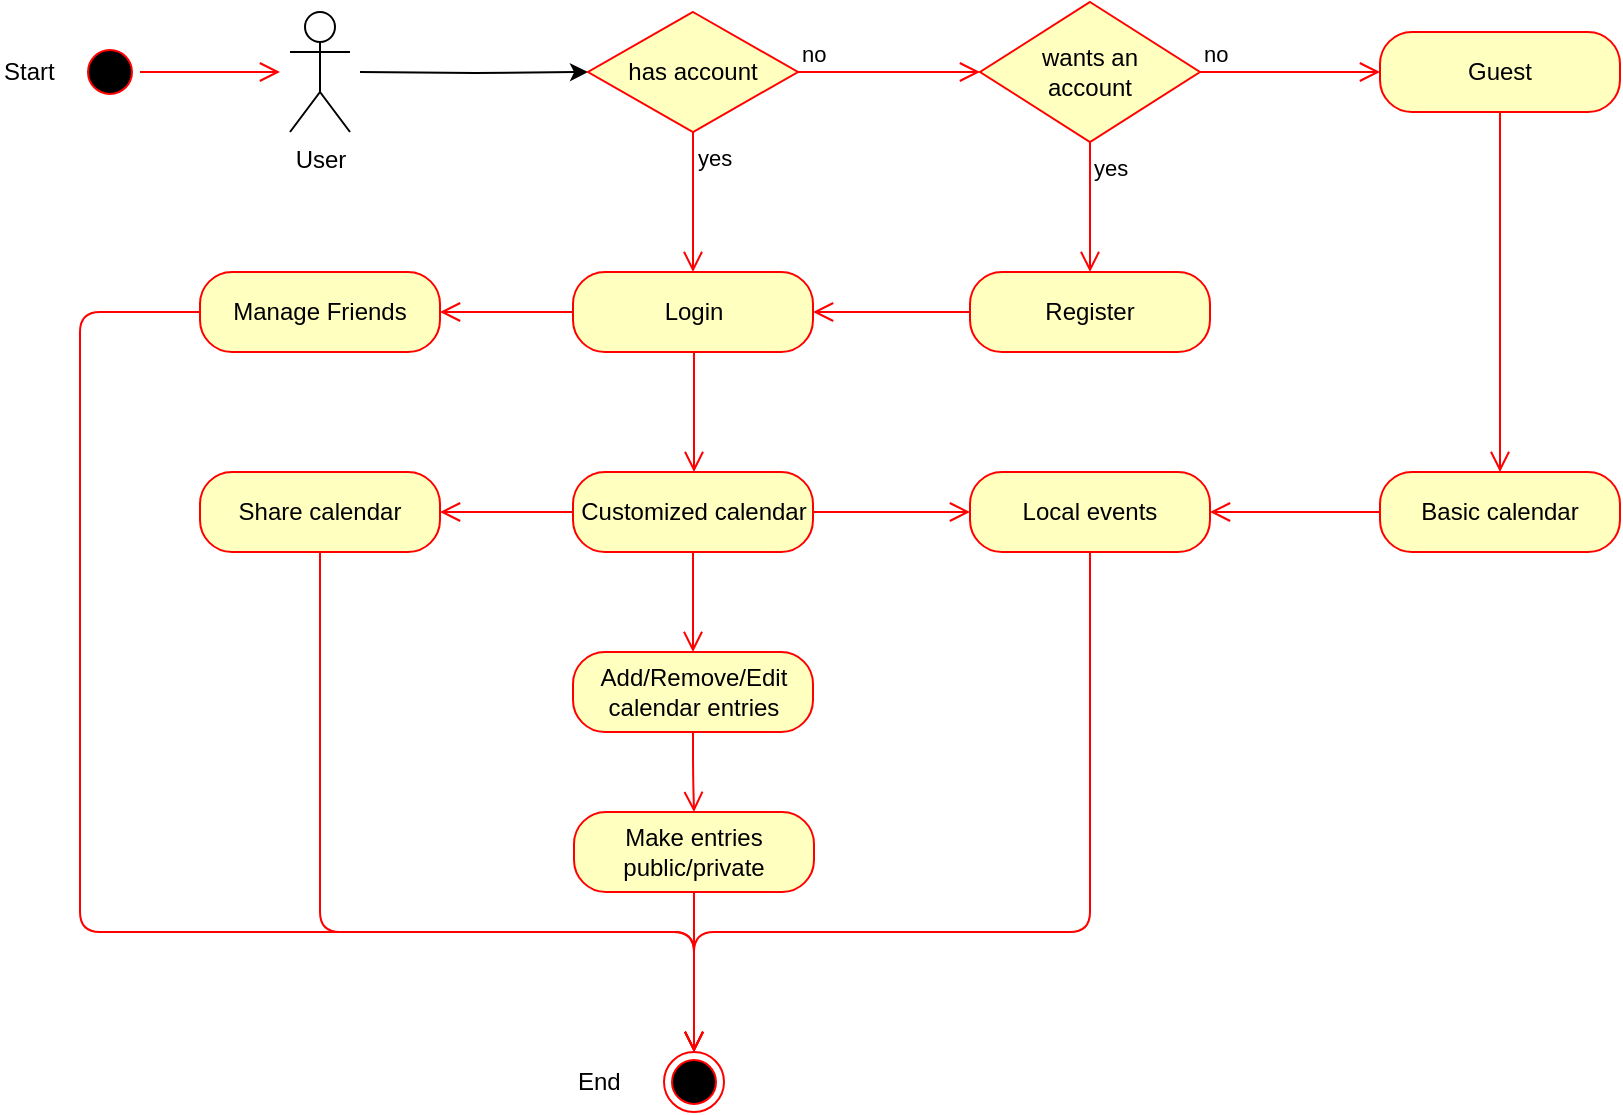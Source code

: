 <mxfile version="10.6.3" type="device"><diagram id="MbNc04xVV00oam4-A3kT" name="Page-1"><mxGraphModel dx="1394" dy="715" grid="1" gridSize="10" guides="1" tooltips="1" connect="1" arrows="1" fold="1" page="1" pageScale="1" pageWidth="850" pageHeight="1100" math="0" shadow="0"><root><mxCell id="0"/><mxCell id="1" parent="0"/><mxCell id="FyTKPVIPy7t1Fi5JLz04-14" value="" style="edgeStyle=orthogonalEdgeStyle;rounded=0;orthogonalLoop=1;jettySize=auto;html=1;entryX=0;entryY=0.5;entryDx=0;entryDy=0;" parent="1" target="FyTKPVIPy7t1Fi5JLz04-6" edge="1"><mxGeometry relative="1" as="geometry"><mxPoint x="142.5" y="160" as="targetPoint"/><mxPoint x="200" y="60" as="sourcePoint"/></mxGeometry></mxCell><mxCell id="FyTKPVIPy7t1Fi5JLz04-1" value="User" style="shape=umlActor;verticalLabelPosition=bottom;labelBackgroundColor=#ffffff;verticalAlign=top;html=1;" parent="1" vertex="1"><mxGeometry x="165" y="30" width="30" height="60" as="geometry"/></mxCell><mxCell id="FyTKPVIPy7t1Fi5JLz04-2" value="Login" style="rounded=1;whiteSpace=wrap;html=1;arcSize=40;fontColor=#000000;fillColor=#ffffc0;strokeColor=#ff0000;" parent="1" vertex="1"><mxGeometry x="306.5" y="160" width="120" height="40" as="geometry"/></mxCell><mxCell id="FyTKPVIPy7t1Fi5JLz04-4" value="Register" style="rounded=1;whiteSpace=wrap;html=1;arcSize=40;fontColor=#000000;fillColor=#ffffc0;strokeColor=#ff0000;" parent="1" vertex="1"><mxGeometry x="505" y="160" width="120" height="40" as="geometry"/></mxCell><mxCell id="FyTKPVIPy7t1Fi5JLz04-6" value="has account" style="rhombus;whiteSpace=wrap;html=1;fillColor=#ffffc0;strokeColor=#ff0000;" parent="1" vertex="1"><mxGeometry x="314" y="30" width="105" height="60" as="geometry"/></mxCell><mxCell id="FyTKPVIPy7t1Fi5JLz04-7" value="no" style="edgeStyle=orthogonalEdgeStyle;html=1;align=left;verticalAlign=bottom;endArrow=open;endSize=8;strokeColor=#ff0000;entryX=0;entryY=0.5;entryDx=0;entryDy=0;" parent="1" source="FyTKPVIPy7t1Fi5JLz04-6" target="FyTKPVIPy7t1Fi5JLz04-17" edge="1"><mxGeometry x="-1" relative="1" as="geometry"><mxPoint x="400" y="90" as="targetPoint"/></mxGeometry></mxCell><mxCell id="FyTKPVIPy7t1Fi5JLz04-8" value="yes" style="edgeStyle=orthogonalEdgeStyle;html=1;align=left;verticalAlign=top;endArrow=open;endSize=8;strokeColor=#ff0000;" parent="1" source="FyTKPVIPy7t1Fi5JLz04-6" target="FyTKPVIPy7t1Fi5JLz04-2" edge="1"><mxGeometry x="-1" relative="1" as="geometry"><mxPoint x="75" y="390" as="targetPoint"/></mxGeometry></mxCell><mxCell id="FyTKPVIPy7t1Fi5JLz04-16" value="" style="edgeStyle=orthogonalEdgeStyle;html=1;verticalAlign=bottom;endArrow=open;endSize=8;strokeColor=#ff0000;exitX=0;exitY=0.5;exitDx=0;exitDy=0;entryX=1;entryY=0.5;entryDx=0;entryDy=0;" parent="1" source="FyTKPVIPy7t1Fi5JLz04-4" target="FyTKPVIPy7t1Fi5JLz04-2" edge="1"><mxGeometry relative="1" as="geometry"><mxPoint x="300" y="210" as="targetPoint"/><mxPoint x="58" y="80" as="sourcePoint"/></mxGeometry></mxCell><mxCell id="FyTKPVIPy7t1Fi5JLz04-17" value="wants an&lt;br&gt;account" style="rhombus;whiteSpace=wrap;html=1;fillColor=#ffffc0;strokeColor=#ff0000;" parent="1" vertex="1"><mxGeometry x="510" y="25" width="110" height="70" as="geometry"/></mxCell><mxCell id="FyTKPVIPy7t1Fi5JLz04-19" value="yes" style="edgeStyle=orthogonalEdgeStyle;html=1;align=left;verticalAlign=top;endArrow=open;endSize=8;strokeColor=#ff0000;entryX=0.5;entryY=0;entryDx=0;entryDy=0;" parent="1" source="FyTKPVIPy7t1Fi5JLz04-17" target="FyTKPVIPy7t1Fi5JLz04-4" edge="1"><mxGeometry x="-1" relative="1" as="geometry"><mxPoint x="70" y="480" as="targetPoint"/></mxGeometry></mxCell><mxCell id="FyTKPVIPy7t1Fi5JLz04-22" value="Guest" style="rounded=1;whiteSpace=wrap;html=1;arcSize=40;fontColor=#000000;fillColor=#ffffc0;strokeColor=#ff0000;" parent="1" vertex="1"><mxGeometry x="710" y="40" width="120" height="40" as="geometry"/></mxCell><mxCell id="FyTKPVIPy7t1Fi5JLz04-54" value="Customized calendar" style="rounded=1;whiteSpace=wrap;html=1;arcSize=40;fontColor=#000000;fillColor=#ffffc0;strokeColor=#ff0000;" parent="1" vertex="1"><mxGeometry x="306.5" y="260" width="120" height="40" as="geometry"/></mxCell><mxCell id="FyTKPVIPy7t1Fi5JLz04-55" value="" style="edgeStyle=orthogonalEdgeStyle;html=1;verticalAlign=bottom;endArrow=open;endSize=8;strokeColor=#ff0000;entryX=0;entryY=0.5;entryDx=0;entryDy=0;" parent="1" source="FyTKPVIPy7t1Fi5JLz04-54" target="FyTKPVIPy7t1Fi5JLz04-64" edge="1"><mxGeometry relative="1" as="geometry"><mxPoint x="425" y="570" as="targetPoint"/></mxGeometry></mxCell><mxCell id="FyTKPVIPy7t1Fi5JLz04-57" value="" style="edgeStyle=orthogonalEdgeStyle;html=1;verticalAlign=bottom;endArrow=open;endSize=8;strokeColor=#ff0000;exitX=0.5;exitY=1;exitDx=0;exitDy=0;entryX=0.5;entryY=0;entryDx=0;entryDy=0;" parent="1" source="FyTKPVIPy7t1Fi5JLz04-22" target="FyTKPVIPy7t1Fi5JLz04-58" edge="1"><mxGeometry relative="1" as="geometry"><mxPoint x="550" y="440" as="targetPoint"/><mxPoint x="480" y="530" as="sourcePoint"/></mxGeometry></mxCell><mxCell id="FyTKPVIPy7t1Fi5JLz04-58" value="Basic calendar" style="rounded=1;whiteSpace=wrap;html=1;arcSize=40;fontColor=#000000;fillColor=#ffffc0;strokeColor=#ff0000;" parent="1" vertex="1"><mxGeometry x="710" y="260" width="120" height="40" as="geometry"/></mxCell><mxCell id="FyTKPVIPy7t1Fi5JLz04-59" value="" style="edgeStyle=orthogonalEdgeStyle;html=1;verticalAlign=bottom;endArrow=open;endSize=8;strokeColor=#ff0000;entryX=1;entryY=0.5;entryDx=0;entryDy=0;" parent="1" source="FyTKPVIPy7t1Fi5JLz04-58" target="FyTKPVIPy7t1Fi5JLz04-64" edge="1"><mxGeometry relative="1" as="geometry"><mxPoint x="570" y="590" as="targetPoint"/></mxGeometry></mxCell><mxCell id="FyTKPVIPy7t1Fi5JLz04-64" value="Local events" style="rounded=1;whiteSpace=wrap;html=1;arcSize=40;fontColor=#000000;fillColor=#ffffc0;strokeColor=#ff0000;" parent="1" vertex="1"><mxGeometry x="505" y="260" width="120" height="40" as="geometry"/></mxCell><mxCell id="FyTKPVIPy7t1Fi5JLz04-68" value="Manage Friends" style="rounded=1;whiteSpace=wrap;html=1;arcSize=40;fontColor=#000000;fillColor=#ffffc0;strokeColor=#ff0000;" parent="1" vertex="1"><mxGeometry x="120" y="160" width="120" height="40" as="geometry"/></mxCell><mxCell id="FyTKPVIPy7t1Fi5JLz04-73" value="" style="edgeStyle=orthogonalEdgeStyle;html=1;verticalAlign=bottom;endArrow=open;endSize=8;strokeColor=#ff0000;entryX=1;entryY=0.5;entryDx=0;entryDy=0;exitX=0;exitY=0.5;exitDx=0;exitDy=0;" parent="1" source="FyTKPVIPy7t1Fi5JLz04-2" target="FyTKPVIPy7t1Fi5JLz04-68" edge="1"><mxGeometry relative="1" as="geometry"><mxPoint x="160" y="375" as="targetPoint"/><mxPoint x="185" y="305" as="sourcePoint"/></mxGeometry></mxCell><mxCell id="FyTKPVIPy7t1Fi5JLz04-76" value="" style="edgeStyle=orthogonalEdgeStyle;html=1;verticalAlign=bottom;endArrow=open;endSize=8;strokeColor=#ff0000;exitX=0;exitY=0.5;exitDx=0;exitDy=0;" parent="1" source="FyTKPVIPy7t1Fi5JLz04-54" target="FyTKPVIPy7t1Fi5JLz04-77" edge="1"><mxGeometry relative="1" as="geometry"><mxPoint x="460" y="750" as="targetPoint"/><mxPoint x="460" y="690" as="sourcePoint"/></mxGeometry></mxCell><mxCell id="FyTKPVIPy7t1Fi5JLz04-77" value="Share calendar" style="rounded=1;whiteSpace=wrap;html=1;arcSize=40;fontColor=#000000;fillColor=#ffffc0;strokeColor=#ff0000;" parent="1" vertex="1"><mxGeometry x="120" y="260" width="120" height="40" as="geometry"/></mxCell><mxCell id="Ag496lviTfr1Iy5vaGjE-6" value="no" style="edgeStyle=orthogonalEdgeStyle;html=1;align=left;verticalAlign=bottom;endArrow=open;endSize=8;strokeColor=#ff0000;exitX=1;exitY=0.5;exitDx=0;exitDy=0;entryX=0;entryY=0.5;entryDx=0;entryDy=0;" parent="1" source="FyTKPVIPy7t1Fi5JLz04-17" target="FyTKPVIPy7t1Fi5JLz04-22" edge="1"><mxGeometry x="-1" relative="1" as="geometry"><mxPoint x="540" y="150" as="targetPoint"/><mxPoint x="482.5" y="59" as="sourcePoint"/><Array as="points"/></mxGeometry></mxCell><mxCell id="Ag496lviTfr1Iy5vaGjE-10" value="Add/Remove/Edit&lt;br&gt;calendar entries&lt;br&gt;" style="rounded=1;whiteSpace=wrap;html=1;arcSize=40;fontColor=#000000;fillColor=#ffffc0;strokeColor=#ff0000;" parent="1" vertex="1"><mxGeometry x="306.5" y="350" width="120" height="40" as="geometry"/></mxCell><mxCell id="Ag496lviTfr1Iy5vaGjE-12" value="Make entries&lt;br&gt;public/private&lt;br&gt;" style="rounded=1;whiteSpace=wrap;html=1;arcSize=40;fontColor=#000000;fillColor=#ffffc0;strokeColor=#ff0000;" parent="1" vertex="1"><mxGeometry x="307" y="430" width="120" height="40" as="geometry"/></mxCell><mxCell id="Ag496lviTfr1Iy5vaGjE-19" value="" style="edgeStyle=orthogonalEdgeStyle;html=1;verticalAlign=bottom;endArrow=open;endSize=8;strokeColor=#ff0000;exitX=0.5;exitY=1;exitDx=0;exitDy=0;" parent="1" source="FyTKPVIPy7t1Fi5JLz04-54" target="Ag496lviTfr1Iy5vaGjE-10" edge="1"><mxGeometry relative="1" as="geometry"><mxPoint x="175" y="480" as="targetPoint"/><mxPoint x="175" y="420" as="sourcePoint"/></mxGeometry></mxCell><mxCell id="Ag496lviTfr1Iy5vaGjE-20" value="" style="edgeStyle=orthogonalEdgeStyle;html=1;verticalAlign=bottom;endArrow=open;endSize=8;strokeColor=#ff0000;entryX=0.5;entryY=0;entryDx=0;entryDy=0;exitX=0.5;exitY=1;exitDx=0;exitDy=0;" parent="1" source="Ag496lviTfr1Iy5vaGjE-10" target="Ag496lviTfr1Iy5vaGjE-12" edge="1"><mxGeometry relative="1" as="geometry"><mxPoint x="377" y="380" as="targetPoint"/><mxPoint x="380" y="430" as="sourcePoint"/></mxGeometry></mxCell><mxCell id="rPsNkrcy66UeJ32XIDix-3" value="" style="ellipse;html=1;shape=startState;fillColor=#000000;strokeColor=#ff0000;" vertex="1" parent="1"><mxGeometry x="60" y="45" width="30" height="30" as="geometry"/></mxCell><mxCell id="rPsNkrcy66UeJ32XIDix-4" value="" style="edgeStyle=orthogonalEdgeStyle;html=1;verticalAlign=bottom;endArrow=open;endSize=8;strokeColor=#ff0000;exitX=1;exitY=0.5;exitDx=0;exitDy=0;" edge="1" source="rPsNkrcy66UeJ32XIDix-3" parent="1"><mxGeometry relative="1" as="geometry"><mxPoint x="160" y="60" as="targetPoint"/></mxGeometry></mxCell><mxCell id="rPsNkrcy66UeJ32XIDix-5" value="" style="ellipse;html=1;shape=endState;fillColor=#000000;strokeColor=#ff0000;" vertex="1" parent="1"><mxGeometry x="352" y="550" width="30" height="30" as="geometry"/></mxCell><mxCell id="rPsNkrcy66UeJ32XIDix-7" value="" style="edgeStyle=orthogonalEdgeStyle;html=1;align=left;verticalAlign=bottom;endArrow=open;endSize=8;strokeColor=#ff0000;entryX=0.5;entryY=0;entryDx=0;entryDy=0;exitX=0.5;exitY=1;exitDx=0;exitDy=0;" edge="1" parent="1" source="Ag496lviTfr1Iy5vaGjE-12" target="rPsNkrcy66UeJ32XIDix-5"><mxGeometry x="-1" relative="1" as="geometry"><mxPoint x="541" y="480" as="targetPoint"/><mxPoint x="450" y="480" as="sourcePoint"/></mxGeometry></mxCell><mxCell id="rPsNkrcy66UeJ32XIDix-9" value="" style="edgeStyle=orthogonalEdgeStyle;html=1;verticalAlign=bottom;endArrow=open;endSize=8;strokeColor=#ff0000;entryX=0.5;entryY=0;entryDx=0;entryDy=0;exitX=0.5;exitY=1;exitDx=0;exitDy=0;" edge="1" parent="1" source="FyTKPVIPy7t1Fi5JLz04-64" target="rPsNkrcy66UeJ32XIDix-5"><mxGeometry relative="1" as="geometry"><mxPoint x="522.5" y="420" as="targetPoint"/><mxPoint x="607.5" y="420" as="sourcePoint"/><Array as="points"><mxPoint x="565" y="490"/><mxPoint x="367" y="490"/></Array></mxGeometry></mxCell><mxCell id="rPsNkrcy66UeJ32XIDix-10" value="" style="edgeStyle=orthogonalEdgeStyle;html=1;verticalAlign=bottom;endArrow=open;endSize=8;strokeColor=#ff0000;exitX=0;exitY=0.5;exitDx=0;exitDy=0;" edge="1" parent="1" source="FyTKPVIPy7t1Fi5JLz04-68"><mxGeometry relative="1" as="geometry"><mxPoint x="367" y="550" as="targetPoint"/><mxPoint x="108.5" y="220" as="sourcePoint"/><Array as="points"><mxPoint x="60" y="180"/><mxPoint x="60" y="490"/><mxPoint x="367" y="490"/></Array></mxGeometry></mxCell><mxCell id="rPsNkrcy66UeJ32XIDix-13" value="" style="edgeStyle=orthogonalEdgeStyle;html=1;align=left;verticalAlign=top;endArrow=open;endSize=8;strokeColor=#ff0000;" edge="1" parent="1"><mxGeometry x="-1" relative="1" as="geometry"><mxPoint x="367" y="260" as="targetPoint"/><mxPoint x="367" y="200" as="sourcePoint"/><Array as="points"><mxPoint x="367" y="220"/><mxPoint x="367" y="220"/></Array></mxGeometry></mxCell><mxCell id="rPsNkrcy66UeJ32XIDix-15" value="" style="edgeStyle=orthogonalEdgeStyle;html=1;align=left;verticalAlign=top;endArrow=open;endSize=8;strokeColor=#ff0000;exitX=0.5;exitY=1;exitDx=0;exitDy=0;entryX=0.5;entryY=0;entryDx=0;entryDy=0;" edge="1" parent="1" source="FyTKPVIPy7t1Fi5JLz04-77" target="rPsNkrcy66UeJ32XIDix-5"><mxGeometry x="-1" relative="1" as="geometry"><mxPoint x="179" y="390" as="targetPoint"/><mxPoint x="179" y="320" as="sourcePoint"/><Array as="points"><mxPoint x="180" y="490"/><mxPoint x="367" y="490"/></Array></mxGeometry></mxCell><mxCell id="rPsNkrcy66UeJ32XIDix-22" value="Start&lt;br&gt;" style="text;html=1;resizable=0;points=[];autosize=1;align=left;verticalAlign=top;spacingTop=-4;" vertex="1" parent="1"><mxGeometry x="20" y="50" width="40" height="20" as="geometry"/></mxCell><mxCell id="rPsNkrcy66UeJ32XIDix-23" value="&lt;div style=&quot;text-align: center&quot;&gt;&lt;span&gt;End&lt;/span&gt;&lt;/div&gt;" style="text;html=1;resizable=0;points=[];autosize=1;align=left;verticalAlign=top;spacingTop=-4;" vertex="1" parent="1"><mxGeometry x="307" y="555" width="40" height="20" as="geometry"/></mxCell></root></mxGraphModel></diagram></mxfile>
